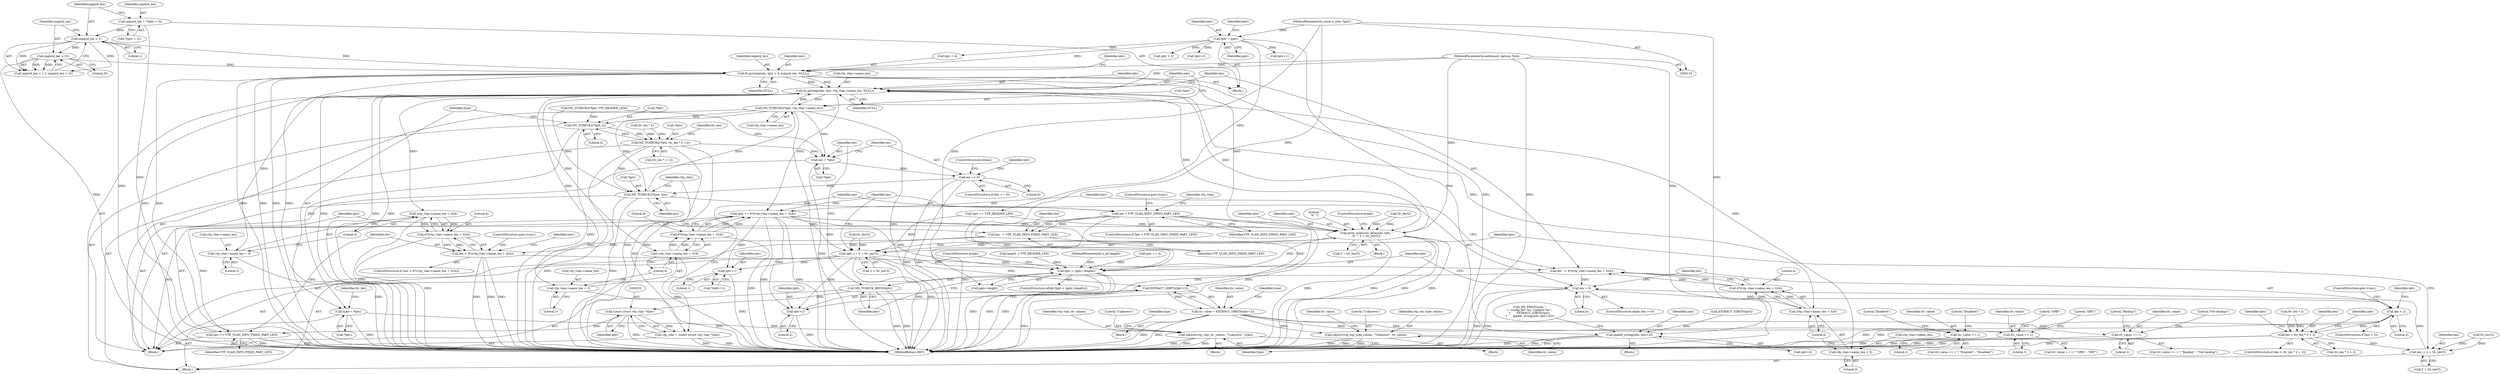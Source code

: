 digraph "0_tcpdump_ae83295915d08a854de27a88efac5dd7353e6d3f@pointer" {
"1000192" [label="(Call,fn_printzp(ndo, tptr + 4, mgmtd_len, NULL))"];
"1000113" [label="(MethodParameterIn,netdissect_options *ndo)"];
"1000129" [label="(Call,tptr = pptr)"];
"1000114" [label="(MethodParameterIn,const u_char *pptr)"];
"1000181" [label="(Call,mgmtd_len > 32)"];
"1000178" [label="(Call,mgmtd_len < 1)"];
"1000170" [label="(Call,mgmtd_len = *(tptr + 3))"];
"1000232" [label="(Call,ipaddr_string(ndo, tptr+4))"];
"1000403" [label="(Call,fn_printzp(ndo, tptr, vtp_vlan->name_len, NULL))"];
"1000389" [label="(Call,(vtp_vlan->name_len + 3)/4)"];
"1000387" [label="(Call,4*((vtp_vlan->name_len + 3)/4))"];
"1000385" [label="(Call,len < 4*((vtp_vlan->name_len + 3)/4))"];
"1000410" [label="(Call,len  -= 4*((vtp_vlan->name_len + 3)/4))"];
"1000433" [label="(Call,len > 0)"];
"1000438" [label="(Call,len < 2)"];
"1000468" [label="(Call,len < tlv_len * 2 + 2)"];
"1000594" [label="(Call,len -= 2 + tlv_len*2)"];
"1000390" [label="(Call,vtp_vlan->name_len + 3)"];
"1000397" [label="(Call,ND_TCHECK2(*tptr, vtp_vlan->name_len))"];
"1000316" [label="(Call,len = *tptr)"];
"1000321" [label="(Call,len == 0)"];
"1000325" [label="(Call,ND_TCHECK2(*tptr, len))"];
"1000335" [label="(Call,len < VTP_VLAN_INFO_FIXED_PART_LEN)"];
"1000378" [label="(Call,len  -= VTP_VLAN_INFO_FIXED_PART_LEN)"];
"1000381" [label="(Call,tptr += VTP_VLAN_INFO_FIXED_PART_LEN)"];
"1000442" [label="(Call,ND_TCHECK2(*tptr, 2))"];
"1000446" [label="(Call,type = *tptr)"];
"1000462" [label="(Call,tok2str(vtp_vlan_tlv_values, \"Unknown\", type))"];
"1000481" [label="(Call,ND_TCHECK2(*tptr, tlv_len * 2 +2))"];
"1000414" [label="(Call,(vtp_vlan->name_len + 3)/4)"];
"1000412" [label="(Call,4*((vtp_vlan->name_len + 3)/4))"];
"1000415" [label="(Call,vtp_vlan->name_len + 3)"];
"1000421" [label="(Call,tptr += 4*((vtp_vlan->name_len + 3)/4))"];
"1000308" [label="(Call,tptr < (pptr+length))"];
"1000314" [label="(Call,ND_TCHECK_8BITS(tptr))"];
"1000331" [label="(Call,(const struct vtp_vlan_*)tptr)"];
"1000329" [label="(Call,vtp_vlan = (const struct vtp_vlan_*)tptr)"];
"1000453" [label="(Call,tptr+1)"];
"1000505" [label="(Call,EXTRACT_16BITS(tptr+2))"];
"1000503" [label="(Call,tlv_value = EXTRACT_16BITS(tptr+2))"];
"1000528" [label="(Call,tlv_value == 1)"];
"1000542" [label="(Call,tok2str(vtp_stp_type_values, \"Unknown\", tlv_value))"];
"1000556" [label="(Call,tlv_value == 1)"];
"1000571" [label="(Call,tlv_value == 1)"];
"1000506" [label="(Call,tptr+2)"];
"1000584" [label="(Call,print_unknown_data(ndo, tptr, \"\n\t\t  \", 2 + tlv_len*2))"];
"1000601" [label="(Call,tptr += 2 + tlv_len*2)"];
"1000425" [label="(Call,(vtp_vlan->name_len + 3)/4)"];
"1000423" [label="(Call,4*((vtp_vlan->name_len + 3)/4))"];
"1000426" [label="(Call,vtp_vlan->name_len + 3)"];
"1000224" [label="(Call,ND_PRINT((ndo, \"\n\t  Config Rev %x, Updater %s\",\n\t       EXTRACT_32BITS(tptr),\n\t       ipaddr_string(ndo, tptr+4))))"];
"1000465" [label="(Identifier,type)"];
"1000400" [label="(Call,vtp_vlan->name_len)"];
"1000177" [label="(Call,mgmtd_len < 1 ||  mgmtd_len > 32)"];
"1000438" [label="(Call,len < 2)"];
"1000385" [label="(Call,len < 4*((vtp_vlan->name_len + 3)/4))"];
"1000388" [label="(Literal,4)"];
"1000491" [label="(Identifier,tlv_len)"];
"1000443" [label="(Call,*tptr)"];
"1000544" [label="(Literal,\"Unknown\")"];
"1000420" [label="(Literal,4)"];
"1000573" [label="(Literal,1)"];
"1000134" [label="(Identifier,tptr)"];
"1000463" [label="(Identifier,vtp_vlan_tlv_values)"];
"1000507" [label="(Identifier,tptr)"];
"1000416" [label="(Call,vtp_vlan->name_len)"];
"1000406" [label="(Call,vtp_vlan->name_len)"];
"1000399" [label="(Identifier,tptr)"];
"1000386" [label="(Identifier,len)"];
"1000484" [label="(Call,tlv_len * 2 +2)"];
"1000503" [label="(Call,tlv_value = EXTRACT_16BITS(tptr+2))"];
"1000335" [label="(Call,len < VTP_VLAN_INFO_FIXED_PART_LEN)"];
"1000129" [label="(Call,tptr = pptr)"];
"1000442" [label="(Call,ND_TCHECK2(*tptr, 2))"];
"1000183" [label="(Literal,32)"];
"1000510" [label="(Identifier,type)"];
"1000201" [label="(Identifier,ndo)"];
"1000213" [label="(Call,tptr += VTP_HEADER_LEN)"];
"1000233" [label="(Identifier,ndo)"];
"1000405" [label="(Identifier,tptr)"];
"1000432" [label="(ControlStructure,while (len > 0))"];
"1000139" [label="(Call,tptr+1)"];
"1000180" [label="(Literal,1)"];
"1000132" [label="(Call,ND_TCHECK2(*tptr, VTP_HEADER_LEN))"];
"1000325" [label="(Call,ND_TCHECK2(*tptr, len))"];
"1000434" [label="(Identifier,len)"];
"1000308" [label="(Call,tptr < (pptr+length))"];
"1000470" [label="(Call,tlv_len * 2 + 2)"];
"1000172" [label="(Call,*(tptr + 3))"];
"1000426" [label="(Call,vtp_vlan->name_len + 3)"];
"1000506" [label="(Call,tptr+2)"];
"1000179" [label="(Identifier,mgmtd_len)"];
"1000404" [label="(Identifier,ndo)"];
"1000181" [label="(Call,mgmtd_len > 32)"];
"1000131" [label="(Identifier,pptr)"];
"1000594" [label="(Call,len -= 2 + tlv_len*2)"];
"1000316" [label="(Call,len = *tptr)"];
"1000322" [label="(Identifier,len)"];
"1000423" [label="(Call,4*((vtp_vlan->name_len + 3)/4))"];
"1000560" [label="(Literal,\"SRT\")"];
"1000570" [label="(Call,tlv_value == 1 ? \"Backup\" : \"Not backup\")"];
"1000116" [label="(Block,)"];
"1000173" [label="(Call,tptr + 3)"];
"1000596" [label="(Call,2 + tlv_len*2)"];
"1000330" [label="(Identifier,vtp_vlan)"];
"1000194" [label="(Call,tptr + 4)"];
"1000336" [label="(Identifier,len)"];
"1000541" [label="(Block,)"];
"1000329" [label="(Call,vtp_vlan = (const struct vtp_vlan_*)tptr)"];
"1000542" [label="(Call,tok2str(vtp_stp_type_values, \"Unknown\", tlv_value))"];
"1000324" [label="(ControlStructure,break;)"];
"1000115" [label="(MethodParameterIn,u_int length)"];
"1000632" [label="(MethodReturn,RET)"];
"1000424" [label="(Literal,4)"];
"1000381" [label="(Call,tptr += VTP_VLAN_INFO_FIXED_PART_LEN)"];
"1000433" [label="(Call,len > 0)"];
"1000333" [label="(Identifier,tptr)"];
"1000230" [label="(Call,EXTRACT_32BITS(tptr))"];
"1000439" [label="(Identifier,len)"];
"1000198" [label="(Identifier,NULL)"];
"1000595" [label="(Identifier,len)"];
"1000505" [label="(Call,EXTRACT_16BITS(tptr+2))"];
"1000327" [label="(Identifier,tptr)"];
"1000485" [label="(Call,tlv_len * 2)"];
"1000415" [label="(Call,vtp_vlan->name_len + 3)"];
"1000419" [label="(Literal,3)"];
"1000341" [label="(Identifier,vtp_vlan)"];
"1000410" [label="(Call,len  -= 4*((vtp_vlan->name_len + 3)/4))"];
"1000229" [label="(Block,)"];
"1000588" [label="(Call,2 + tlv_len*2)"];
"1000571" [label="(Call,tlv_value == 1)"];
"1000555" [label="(Call,tlv_value == 1 ? \"SRB\" : \"SRT\")"];
"1000382" [label="(Identifier,tptr)"];
"1000384" [label="(ControlStructure,if (len < 4*((vtp_vlan->name_len + 3)/4)))"];
"1000387" [label="(Call,4*((vtp_vlan->name_len + 3)/4))"];
"1000323" [label="(Literal,0)"];
"1000326" [label="(Call,*tptr)"];
"1000446" [label="(Call,type = *tptr)"];
"1000437" [label="(ControlStructure,if (len < 2))"];
"1000530" [label="(Literal,1)"];
"1000232" [label="(Call,ipaddr_string(ndo, tptr+4))"];
"1000412" [label="(Call,4*((vtp_vlan->name_len + 3)/4))"];
"1000543" [label="(Identifier,vtp_stp_type_values)"];
"1000511" [label="(Block,)"];
"1000396" [label="(ControlStructure,goto trunc;)"];
"1000334" [label="(ControlStructure,if (len < VTP_VLAN_INFO_FIXED_PART_LEN))"];
"1000448" [label="(Call,*tptr)"];
"1000427" [label="(Call,vtp_vlan->name_len)"];
"1000444" [label="(Identifier,tptr)"];
"1000451" [label="(Identifier,tlv_len)"];
"1000586" [label="(Identifier,tptr)"];
"1000379" [label="(Identifier,len)"];
"1000452" [label="(Call,*(tptr+1))"];
"1000532" [label="(Literal,\"Disabled\")"];
"1000440" [label="(Literal,2)"];
"1000409" [label="(Identifier,NULL)"];
"1000455" [label="(Literal,1)"];
"1000114" [label="(MethodParameterIn,const u_char *pptr)"];
"1000461" [label="(Block,)"];
"1000585" [label="(Identifier,ndo)"];
"1000411" [label="(Identifier,len)"];
"1000309" [label="(Identifier,tptr)"];
"1000435" [label="(Literal,0)"];
"1000383" [label="(Identifier,VTP_VLAN_INFO_FIXED_PART_LEN)"];
"1000558" [label="(Literal,1)"];
"1000314" [label="(Call,ND_TCHECK_8BITS(tptr))"];
"1000380" [label="(Identifier,VTP_VLAN_INFO_FIXED_PART_LEN)"];
"1000557" [label="(Identifier,tlv_value)"];
"1000337" [label="(Identifier,VTP_VLAN_INFO_FIXED_PART_LEN)"];
"1000447" [label="(Identifier,type)"];
"1000441" [label="(ControlStructure,goto trunc;)"];
"1000315" [label="(Identifier,tptr)"];
"1000234" [label="(Call,tptr+4)"];
"1000531" [label="(Literal,\"Enabled\")"];
"1000197" [label="(Identifier,mgmtd_len)"];
"1000587" [label="(Literal,\"\n\t\t  \")"];
"1000468" [label="(Call,len < tlv_len * 2 + 2)"];
"1000318" [label="(Call,*tptr)"];
"1000478" [label="(Identifier,ndo)"];
"1000431" [label="(Literal,4)"];
"1000170" [label="(Call,mgmtd_len = *(tptr + 3))"];
"1000546" [label="(Identifier,tlv_value)"];
"1000483" [label="(Identifier,tptr)"];
"1000502" [label="(Block,)"];
"1000445" [label="(Literal,2)"];
"1000304" [label="(Call,tptr += 4)"];
"1000545" [label="(Identifier,tlv_value)"];
"1000574" [label="(Literal,\"Backup\")"];
"1000467" [label="(ControlStructure,if (len < tlv_len * 2 + 2))"];
"1000572" [label="(Identifier,tlv_value)"];
"1000394" [label="(Literal,3)"];
"1000602" [label="(Identifier,tptr)"];
"1000193" [label="(Identifier,ndo)"];
"1000471" [label="(Call,tlv_len * 2)"];
"1000590" [label="(Call,tlv_len*2)"];
"1000391" [label="(Call,vtp_vlan->name_len)"];
"1000320" [label="(ControlStructure,if (len == 0))"];
"1000414" [label="(Call,(vtp_vlan->name_len + 3)/4)"];
"1000603" [label="(Call,2 + tlv_len*2)"];
"1000605" [label="(Call,tlv_len*2)"];
"1000338" [label="(ControlStructure,goto trunc;)"];
"1000464" [label="(Literal,\"Unknown\")"];
"1000529" [label="(Identifier,tlv_value)"];
"1000192" [label="(Call,fn_printzp(ndo, tptr + 4, mgmtd_len, NULL))"];
"1000378" [label="(Call,len  -= VTP_VLAN_INFO_FIXED_PART_LEN)"];
"1000598" [label="(Call,tlv_len*2)"];
"1000575" [label="(Literal,\"Not backup\")"];
"1000321" [label="(Call,len == 0)"];
"1000584" [label="(Call,print_unknown_data(ndo, tptr, \"\n\t\t  \", 2 + tlv_len*2))"];
"1000469" [label="(Identifier,len)"];
"1000313" [label="(Block,)"];
"1000436" [label="(Block,)"];
"1000389" [label="(Call,(vtp_vlan->name_len + 3)/4)"];
"1000608" [label="(ControlStructure,break;)"];
"1000210" [label="(Call,tptr+2)"];
"1000454" [label="(Identifier,tptr)"];
"1000390" [label="(Call,vtp_vlan->name_len + 3)"];
"1000125" [label="(Call,length < VTP_HEADER_LEN)"];
"1000182" [label="(Identifier,mgmtd_len)"];
"1000508" [label="(Literal,2)"];
"1000453" [label="(Call,tptr+1)"];
"1000171" [label="(Identifier,mgmtd_len)"];
"1000395" [label="(Literal,4)"];
"1000178" [label="(Call,mgmtd_len < 1)"];
"1000130" [label="(Identifier,tptr)"];
"1000397" [label="(Call,ND_TCHECK2(*tptr, vtp_vlan->name_len))"];
"1000601" [label="(Call,tptr += 2 + tlv_len*2)"];
"1000559" [label="(Literal,\"SRB\")"];
"1000328" [label="(Identifier,len)"];
"1000466" [label="(Identifier,type)"];
"1000593" [label="(ControlStructure,break;)"];
"1000413" [label="(Literal,4)"];
"1000528" [label="(Call,tlv_value == 1)"];
"1000425" [label="(Call,(vtp_vlan->name_len + 3)/4)"];
"1000331" [label="(Call,(const struct vtp_vlan_*)tptr)"];
"1000482" [label="(Call,*tptr)"];
"1000556" [label="(Call,tlv_value == 1)"];
"1000113" [label="(MethodParameterIn,netdissect_options *ndo)"];
"1000430" [label="(Literal,3)"];
"1000504" [label="(Identifier,tlv_value)"];
"1000421" [label="(Call,tptr += 4*((vtp_vlan->name_len + 3)/4))"];
"1000398" [label="(Call,*tptr)"];
"1000317" [label="(Identifier,len)"];
"1000422" [label="(Identifier,tptr)"];
"1000307" [label="(ControlStructure,while (tptr < (pptr+length)))"];
"1000462" [label="(Call,tok2str(vtp_vlan_tlv_values, \"Unknown\", type))"];
"1000481" [label="(Call,ND_TCHECK2(*tptr, tlv_len * 2 +2))"];
"1000403" [label="(Call,fn_printzp(ndo, tptr, vtp_vlan->name_len, NULL))"];
"1000527" [label="(Call,tlv_value == 1 ? \"Enabled\" : \"Disabled\")"];
"1000310" [label="(Call,pptr+length)"];
"1000192" -> "1000116"  [label="AST: "];
"1000192" -> "1000198"  [label="CFG: "];
"1000193" -> "1000192"  [label="AST: "];
"1000194" -> "1000192"  [label="AST: "];
"1000197" -> "1000192"  [label="AST: "];
"1000198" -> "1000192"  [label="AST: "];
"1000201" -> "1000192"  [label="CFG: "];
"1000192" -> "1000632"  [label="DDG: "];
"1000192" -> "1000632"  [label="DDG: "];
"1000192" -> "1000632"  [label="DDG: "];
"1000192" -> "1000632"  [label="DDG: "];
"1000192" -> "1000632"  [label="DDG: "];
"1000113" -> "1000192"  [label="DDG: "];
"1000129" -> "1000192"  [label="DDG: "];
"1000181" -> "1000192"  [label="DDG: "];
"1000178" -> "1000192"  [label="DDG: "];
"1000192" -> "1000232"  [label="DDG: "];
"1000192" -> "1000403"  [label="DDG: "];
"1000192" -> "1000403"  [label="DDG: "];
"1000192" -> "1000584"  [label="DDG: "];
"1000113" -> "1000112"  [label="AST: "];
"1000113" -> "1000632"  [label="DDG: "];
"1000113" -> "1000232"  [label="DDG: "];
"1000113" -> "1000403"  [label="DDG: "];
"1000113" -> "1000584"  [label="DDG: "];
"1000129" -> "1000116"  [label="AST: "];
"1000129" -> "1000131"  [label="CFG: "];
"1000130" -> "1000129"  [label="AST: "];
"1000131" -> "1000129"  [label="AST: "];
"1000134" -> "1000129"  [label="CFG: "];
"1000129" -> "1000632"  [label="DDG: "];
"1000114" -> "1000129"  [label="DDG: "];
"1000129" -> "1000139"  [label="DDG: "];
"1000129" -> "1000173"  [label="DDG: "];
"1000129" -> "1000194"  [label="DDG: "];
"1000129" -> "1000210"  [label="DDG: "];
"1000129" -> "1000213"  [label="DDG: "];
"1000114" -> "1000112"  [label="AST: "];
"1000114" -> "1000632"  [label="DDG: "];
"1000114" -> "1000308"  [label="DDG: "];
"1000114" -> "1000310"  [label="DDG: "];
"1000181" -> "1000177"  [label="AST: "];
"1000181" -> "1000183"  [label="CFG: "];
"1000182" -> "1000181"  [label="AST: "];
"1000183" -> "1000181"  [label="AST: "];
"1000177" -> "1000181"  [label="CFG: "];
"1000181" -> "1000632"  [label="DDG: "];
"1000181" -> "1000177"  [label="DDG: "];
"1000181" -> "1000177"  [label="DDG: "];
"1000178" -> "1000181"  [label="DDG: "];
"1000178" -> "1000177"  [label="AST: "];
"1000178" -> "1000180"  [label="CFG: "];
"1000179" -> "1000178"  [label="AST: "];
"1000180" -> "1000178"  [label="AST: "];
"1000182" -> "1000178"  [label="CFG: "];
"1000177" -> "1000178"  [label="CFG: "];
"1000178" -> "1000632"  [label="DDG: "];
"1000178" -> "1000177"  [label="DDG: "];
"1000178" -> "1000177"  [label="DDG: "];
"1000170" -> "1000178"  [label="DDG: "];
"1000170" -> "1000116"  [label="AST: "];
"1000170" -> "1000172"  [label="CFG: "];
"1000171" -> "1000170"  [label="AST: "];
"1000172" -> "1000170"  [label="AST: "];
"1000179" -> "1000170"  [label="CFG: "];
"1000170" -> "1000632"  [label="DDG: "];
"1000232" -> "1000229"  [label="AST: "];
"1000232" -> "1000234"  [label="CFG: "];
"1000233" -> "1000232"  [label="AST: "];
"1000234" -> "1000232"  [label="AST: "];
"1000224" -> "1000232"  [label="CFG: "];
"1000232" -> "1000632"  [label="DDG: "];
"1000232" -> "1000632"  [label="DDG: "];
"1000232" -> "1000632"  [label="DDG: "];
"1000230" -> "1000232"  [label="DDG: "];
"1000403" -> "1000313"  [label="AST: "];
"1000403" -> "1000409"  [label="CFG: "];
"1000404" -> "1000403"  [label="AST: "];
"1000405" -> "1000403"  [label="AST: "];
"1000406" -> "1000403"  [label="AST: "];
"1000409" -> "1000403"  [label="AST: "];
"1000411" -> "1000403"  [label="CFG: "];
"1000403" -> "1000632"  [label="DDG: "];
"1000403" -> "1000632"  [label="DDG: "];
"1000403" -> "1000632"  [label="DDG: "];
"1000403" -> "1000389"  [label="DDG: "];
"1000403" -> "1000390"  [label="DDG: "];
"1000403" -> "1000397"  [label="DDG: "];
"1000584" -> "1000403"  [label="DDG: "];
"1000381" -> "1000403"  [label="DDG: "];
"1000397" -> "1000403"  [label="DDG: "];
"1000403" -> "1000414"  [label="DDG: "];
"1000403" -> "1000415"  [label="DDG: "];
"1000403" -> "1000421"  [label="DDG: "];
"1000403" -> "1000425"  [label="DDG: "];
"1000403" -> "1000426"  [label="DDG: "];
"1000403" -> "1000584"  [label="DDG: "];
"1000389" -> "1000387"  [label="AST: "];
"1000389" -> "1000395"  [label="CFG: "];
"1000390" -> "1000389"  [label="AST: "];
"1000395" -> "1000389"  [label="AST: "];
"1000387" -> "1000389"  [label="CFG: "];
"1000389" -> "1000632"  [label="DDG: "];
"1000389" -> "1000387"  [label="DDG: "];
"1000389" -> "1000387"  [label="DDG: "];
"1000387" -> "1000385"  [label="AST: "];
"1000388" -> "1000387"  [label="AST: "];
"1000385" -> "1000387"  [label="CFG: "];
"1000387" -> "1000632"  [label="DDG: "];
"1000387" -> "1000385"  [label="DDG: "];
"1000387" -> "1000385"  [label="DDG: "];
"1000385" -> "1000384"  [label="AST: "];
"1000386" -> "1000385"  [label="AST: "];
"1000396" -> "1000385"  [label="CFG: "];
"1000399" -> "1000385"  [label="CFG: "];
"1000385" -> "1000632"  [label="DDG: "];
"1000385" -> "1000632"  [label="DDG: "];
"1000385" -> "1000632"  [label="DDG: "];
"1000378" -> "1000385"  [label="DDG: "];
"1000385" -> "1000410"  [label="DDG: "];
"1000410" -> "1000313"  [label="AST: "];
"1000410" -> "1000412"  [label="CFG: "];
"1000411" -> "1000410"  [label="AST: "];
"1000412" -> "1000410"  [label="AST: "];
"1000422" -> "1000410"  [label="CFG: "];
"1000412" -> "1000410"  [label="DDG: "];
"1000412" -> "1000410"  [label="DDG: "];
"1000410" -> "1000433"  [label="DDG: "];
"1000433" -> "1000432"  [label="AST: "];
"1000433" -> "1000435"  [label="CFG: "];
"1000434" -> "1000433"  [label="AST: "];
"1000435" -> "1000433"  [label="AST: "];
"1000309" -> "1000433"  [label="CFG: "];
"1000439" -> "1000433"  [label="CFG: "];
"1000433" -> "1000632"  [label="DDG: "];
"1000433" -> "1000632"  [label="DDG: "];
"1000594" -> "1000433"  [label="DDG: "];
"1000433" -> "1000438"  [label="DDG: "];
"1000438" -> "1000437"  [label="AST: "];
"1000438" -> "1000440"  [label="CFG: "];
"1000439" -> "1000438"  [label="AST: "];
"1000440" -> "1000438"  [label="AST: "];
"1000441" -> "1000438"  [label="CFG: "];
"1000444" -> "1000438"  [label="CFG: "];
"1000438" -> "1000632"  [label="DDG: "];
"1000438" -> "1000632"  [label="DDG: "];
"1000438" -> "1000468"  [label="DDG: "];
"1000468" -> "1000467"  [label="AST: "];
"1000468" -> "1000470"  [label="CFG: "];
"1000469" -> "1000468"  [label="AST: "];
"1000470" -> "1000468"  [label="AST: "];
"1000478" -> "1000468"  [label="CFG: "];
"1000483" -> "1000468"  [label="CFG: "];
"1000468" -> "1000632"  [label="DDG: "];
"1000468" -> "1000632"  [label="DDG: "];
"1000468" -> "1000632"  [label="DDG: "];
"1000471" -> "1000468"  [label="DDG: "];
"1000471" -> "1000468"  [label="DDG: "];
"1000468" -> "1000594"  [label="DDG: "];
"1000594" -> "1000436"  [label="AST: "];
"1000594" -> "1000596"  [label="CFG: "];
"1000595" -> "1000594"  [label="AST: "];
"1000596" -> "1000594"  [label="AST: "];
"1000602" -> "1000594"  [label="CFG: "];
"1000598" -> "1000594"  [label="DDG: "];
"1000598" -> "1000594"  [label="DDG: "];
"1000390" -> "1000394"  [label="CFG: "];
"1000391" -> "1000390"  [label="AST: "];
"1000394" -> "1000390"  [label="AST: "];
"1000395" -> "1000390"  [label="CFG: "];
"1000390" -> "1000632"  [label="DDG: "];
"1000397" -> "1000313"  [label="AST: "];
"1000397" -> "1000400"  [label="CFG: "];
"1000398" -> "1000397"  [label="AST: "];
"1000400" -> "1000397"  [label="AST: "];
"1000404" -> "1000397"  [label="CFG: "];
"1000397" -> "1000632"  [label="DDG: "];
"1000397" -> "1000632"  [label="DDG: "];
"1000397" -> "1000316"  [label="DDG: "];
"1000397" -> "1000325"  [label="DDG: "];
"1000325" -> "1000397"  [label="DDG: "];
"1000397" -> "1000442"  [label="DDG: "];
"1000316" -> "1000313"  [label="AST: "];
"1000316" -> "1000318"  [label="CFG: "];
"1000317" -> "1000316"  [label="AST: "];
"1000318" -> "1000316"  [label="AST: "];
"1000322" -> "1000316"  [label="CFG: "];
"1000316" -> "1000632"  [label="DDG: "];
"1000132" -> "1000316"  [label="DDG: "];
"1000481" -> "1000316"  [label="DDG: "];
"1000316" -> "1000321"  [label="DDG: "];
"1000321" -> "1000320"  [label="AST: "];
"1000321" -> "1000323"  [label="CFG: "];
"1000322" -> "1000321"  [label="AST: "];
"1000323" -> "1000321"  [label="AST: "];
"1000324" -> "1000321"  [label="CFG: "];
"1000327" -> "1000321"  [label="CFG: "];
"1000321" -> "1000632"  [label="DDG: "];
"1000321" -> "1000632"  [label="DDG: "];
"1000321" -> "1000325"  [label="DDG: "];
"1000325" -> "1000313"  [label="AST: "];
"1000325" -> "1000328"  [label="CFG: "];
"1000326" -> "1000325"  [label="AST: "];
"1000328" -> "1000325"  [label="AST: "];
"1000330" -> "1000325"  [label="CFG: "];
"1000325" -> "1000632"  [label="DDG: "];
"1000325" -> "1000632"  [label="DDG: "];
"1000132" -> "1000325"  [label="DDG: "];
"1000481" -> "1000325"  [label="DDG: "];
"1000325" -> "1000335"  [label="DDG: "];
"1000335" -> "1000334"  [label="AST: "];
"1000335" -> "1000337"  [label="CFG: "];
"1000336" -> "1000335"  [label="AST: "];
"1000337" -> "1000335"  [label="AST: "];
"1000338" -> "1000335"  [label="CFG: "];
"1000341" -> "1000335"  [label="CFG: "];
"1000335" -> "1000632"  [label="DDG: "];
"1000335" -> "1000632"  [label="DDG: "];
"1000335" -> "1000632"  [label="DDG: "];
"1000335" -> "1000378"  [label="DDG: "];
"1000335" -> "1000378"  [label="DDG: "];
"1000335" -> "1000381"  [label="DDG: "];
"1000378" -> "1000313"  [label="AST: "];
"1000378" -> "1000380"  [label="CFG: "];
"1000379" -> "1000378"  [label="AST: "];
"1000380" -> "1000378"  [label="AST: "];
"1000382" -> "1000378"  [label="CFG: "];
"1000381" -> "1000313"  [label="AST: "];
"1000381" -> "1000383"  [label="CFG: "];
"1000382" -> "1000381"  [label="AST: "];
"1000383" -> "1000381"  [label="AST: "];
"1000386" -> "1000381"  [label="CFG: "];
"1000381" -> "1000632"  [label="DDG: "];
"1000381" -> "1000632"  [label="DDG: "];
"1000331" -> "1000381"  [label="DDG: "];
"1000442" -> "1000436"  [label="AST: "];
"1000442" -> "1000445"  [label="CFG: "];
"1000443" -> "1000442"  [label="AST: "];
"1000445" -> "1000442"  [label="AST: "];
"1000447" -> "1000442"  [label="CFG: "];
"1000442" -> "1000632"  [label="DDG: "];
"1000132" -> "1000442"  [label="DDG: "];
"1000481" -> "1000442"  [label="DDG: "];
"1000442" -> "1000446"  [label="DDG: "];
"1000442" -> "1000481"  [label="DDG: "];
"1000446" -> "1000436"  [label="AST: "];
"1000446" -> "1000448"  [label="CFG: "];
"1000447" -> "1000446"  [label="AST: "];
"1000448" -> "1000446"  [label="AST: "];
"1000451" -> "1000446"  [label="CFG: "];
"1000446" -> "1000632"  [label="DDG: "];
"1000446" -> "1000462"  [label="DDG: "];
"1000462" -> "1000461"  [label="AST: "];
"1000462" -> "1000465"  [label="CFG: "];
"1000463" -> "1000462"  [label="AST: "];
"1000464" -> "1000462"  [label="AST: "];
"1000465" -> "1000462"  [label="AST: "];
"1000466" -> "1000462"  [label="CFG: "];
"1000462" -> "1000632"  [label="DDG: "];
"1000462" -> "1000632"  [label="DDG: "];
"1000462" -> "1000632"  [label="DDG: "];
"1000481" -> "1000436"  [label="AST: "];
"1000481" -> "1000484"  [label="CFG: "];
"1000482" -> "1000481"  [label="AST: "];
"1000484" -> "1000481"  [label="AST: "];
"1000491" -> "1000481"  [label="CFG: "];
"1000481" -> "1000632"  [label="DDG: "];
"1000481" -> "1000632"  [label="DDG: "];
"1000481" -> "1000632"  [label="DDG: "];
"1000485" -> "1000481"  [label="DDG: "];
"1000485" -> "1000481"  [label="DDG: "];
"1000414" -> "1000412"  [label="AST: "];
"1000414" -> "1000420"  [label="CFG: "];
"1000415" -> "1000414"  [label="AST: "];
"1000420" -> "1000414"  [label="AST: "];
"1000412" -> "1000414"  [label="CFG: "];
"1000414" -> "1000412"  [label="DDG: "];
"1000414" -> "1000412"  [label="DDG: "];
"1000413" -> "1000412"  [label="AST: "];
"1000415" -> "1000419"  [label="CFG: "];
"1000416" -> "1000415"  [label="AST: "];
"1000419" -> "1000415"  [label="AST: "];
"1000420" -> "1000415"  [label="CFG: "];
"1000421" -> "1000313"  [label="AST: "];
"1000421" -> "1000423"  [label="CFG: "];
"1000422" -> "1000421"  [label="AST: "];
"1000423" -> "1000421"  [label="AST: "];
"1000434" -> "1000421"  [label="CFG: "];
"1000421" -> "1000632"  [label="DDG: "];
"1000421" -> "1000632"  [label="DDG: "];
"1000421" -> "1000308"  [label="DDG: "];
"1000423" -> "1000421"  [label="DDG: "];
"1000423" -> "1000421"  [label="DDG: "];
"1000421" -> "1000453"  [label="DDG: "];
"1000421" -> "1000505"  [label="DDG: "];
"1000421" -> "1000506"  [label="DDG: "];
"1000421" -> "1000584"  [label="DDG: "];
"1000421" -> "1000601"  [label="DDG: "];
"1000308" -> "1000307"  [label="AST: "];
"1000308" -> "1000310"  [label="CFG: "];
"1000309" -> "1000308"  [label="AST: "];
"1000310" -> "1000308"  [label="AST: "];
"1000315" -> "1000308"  [label="CFG: "];
"1000608" -> "1000308"  [label="CFG: "];
"1000308" -> "1000632"  [label="DDG: "];
"1000308" -> "1000632"  [label="DDG: "];
"1000308" -> "1000632"  [label="DDG: "];
"1000213" -> "1000308"  [label="DDG: "];
"1000304" -> "1000308"  [label="DDG: "];
"1000584" -> "1000308"  [label="DDG: "];
"1000601" -> "1000308"  [label="DDG: "];
"1000125" -> "1000308"  [label="DDG: "];
"1000115" -> "1000308"  [label="DDG: "];
"1000308" -> "1000314"  [label="DDG: "];
"1000314" -> "1000313"  [label="AST: "];
"1000314" -> "1000315"  [label="CFG: "];
"1000315" -> "1000314"  [label="AST: "];
"1000317" -> "1000314"  [label="CFG: "];
"1000314" -> "1000632"  [label="DDG: "];
"1000314" -> "1000632"  [label="DDG: "];
"1000314" -> "1000331"  [label="DDG: "];
"1000331" -> "1000329"  [label="AST: "];
"1000331" -> "1000333"  [label="CFG: "];
"1000332" -> "1000331"  [label="AST: "];
"1000333" -> "1000331"  [label="AST: "];
"1000329" -> "1000331"  [label="CFG: "];
"1000331" -> "1000632"  [label="DDG: "];
"1000331" -> "1000329"  [label="DDG: "];
"1000329" -> "1000313"  [label="AST: "];
"1000330" -> "1000329"  [label="AST: "];
"1000336" -> "1000329"  [label="CFG: "];
"1000329" -> "1000632"  [label="DDG: "];
"1000329" -> "1000632"  [label="DDG: "];
"1000453" -> "1000452"  [label="AST: "];
"1000453" -> "1000455"  [label="CFG: "];
"1000454" -> "1000453"  [label="AST: "];
"1000455" -> "1000453"  [label="AST: "];
"1000452" -> "1000453"  [label="CFG: "];
"1000453" -> "1000632"  [label="DDG: "];
"1000601" -> "1000453"  [label="DDG: "];
"1000505" -> "1000503"  [label="AST: "];
"1000505" -> "1000506"  [label="CFG: "];
"1000506" -> "1000505"  [label="AST: "];
"1000503" -> "1000505"  [label="CFG: "];
"1000505" -> "1000632"  [label="DDG: "];
"1000505" -> "1000503"  [label="DDG: "];
"1000601" -> "1000505"  [label="DDG: "];
"1000503" -> "1000502"  [label="AST: "];
"1000504" -> "1000503"  [label="AST: "];
"1000510" -> "1000503"  [label="CFG: "];
"1000503" -> "1000632"  [label="DDG: "];
"1000503" -> "1000632"  [label="DDG: "];
"1000503" -> "1000528"  [label="DDG: "];
"1000503" -> "1000542"  [label="DDG: "];
"1000503" -> "1000556"  [label="DDG: "];
"1000503" -> "1000571"  [label="DDG: "];
"1000528" -> "1000527"  [label="AST: "];
"1000528" -> "1000530"  [label="CFG: "];
"1000529" -> "1000528"  [label="AST: "];
"1000530" -> "1000528"  [label="AST: "];
"1000531" -> "1000528"  [label="CFG: "];
"1000532" -> "1000528"  [label="CFG: "];
"1000528" -> "1000632"  [label="DDG: "];
"1000542" -> "1000541"  [label="AST: "];
"1000542" -> "1000545"  [label="CFG: "];
"1000543" -> "1000542"  [label="AST: "];
"1000544" -> "1000542"  [label="AST: "];
"1000545" -> "1000542"  [label="AST: "];
"1000546" -> "1000542"  [label="CFG: "];
"1000542" -> "1000632"  [label="DDG: "];
"1000542" -> "1000632"  [label="DDG: "];
"1000542" -> "1000632"  [label="DDG: "];
"1000556" -> "1000555"  [label="AST: "];
"1000556" -> "1000558"  [label="CFG: "];
"1000557" -> "1000556"  [label="AST: "];
"1000558" -> "1000556"  [label="AST: "];
"1000559" -> "1000556"  [label="CFG: "];
"1000560" -> "1000556"  [label="CFG: "];
"1000556" -> "1000632"  [label="DDG: "];
"1000571" -> "1000570"  [label="AST: "];
"1000571" -> "1000573"  [label="CFG: "];
"1000572" -> "1000571"  [label="AST: "];
"1000573" -> "1000571"  [label="AST: "];
"1000574" -> "1000571"  [label="CFG: "];
"1000575" -> "1000571"  [label="CFG: "];
"1000571" -> "1000632"  [label="DDG: "];
"1000506" -> "1000508"  [label="CFG: "];
"1000507" -> "1000506"  [label="AST: "];
"1000508" -> "1000506"  [label="AST: "];
"1000506" -> "1000632"  [label="DDG: "];
"1000601" -> "1000506"  [label="DDG: "];
"1000584" -> "1000511"  [label="AST: "];
"1000584" -> "1000588"  [label="CFG: "];
"1000585" -> "1000584"  [label="AST: "];
"1000586" -> "1000584"  [label="AST: "];
"1000587" -> "1000584"  [label="AST: "];
"1000588" -> "1000584"  [label="AST: "];
"1000593" -> "1000584"  [label="CFG: "];
"1000584" -> "1000632"  [label="DDG: "];
"1000584" -> "1000632"  [label="DDG: "];
"1000584" -> "1000632"  [label="DDG: "];
"1000584" -> "1000632"  [label="DDG: "];
"1000213" -> "1000584"  [label="DDG: "];
"1000601" -> "1000584"  [label="DDG: "];
"1000590" -> "1000584"  [label="DDG: "];
"1000590" -> "1000584"  [label="DDG: "];
"1000584" -> "1000601"  [label="DDG: "];
"1000601" -> "1000436"  [label="AST: "];
"1000601" -> "1000603"  [label="CFG: "];
"1000602" -> "1000601"  [label="AST: "];
"1000603" -> "1000601"  [label="AST: "];
"1000434" -> "1000601"  [label="CFG: "];
"1000601" -> "1000632"  [label="DDG: "];
"1000601" -> "1000632"  [label="DDG: "];
"1000605" -> "1000601"  [label="DDG: "];
"1000605" -> "1000601"  [label="DDG: "];
"1000213" -> "1000601"  [label="DDG: "];
"1000425" -> "1000423"  [label="AST: "];
"1000425" -> "1000431"  [label="CFG: "];
"1000426" -> "1000425"  [label="AST: "];
"1000431" -> "1000425"  [label="AST: "];
"1000423" -> "1000425"  [label="CFG: "];
"1000425" -> "1000632"  [label="DDG: "];
"1000425" -> "1000423"  [label="DDG: "];
"1000425" -> "1000423"  [label="DDG: "];
"1000424" -> "1000423"  [label="AST: "];
"1000423" -> "1000632"  [label="DDG: "];
"1000426" -> "1000430"  [label="CFG: "];
"1000427" -> "1000426"  [label="AST: "];
"1000430" -> "1000426"  [label="AST: "];
"1000431" -> "1000426"  [label="CFG: "];
"1000426" -> "1000632"  [label="DDG: "];
}
